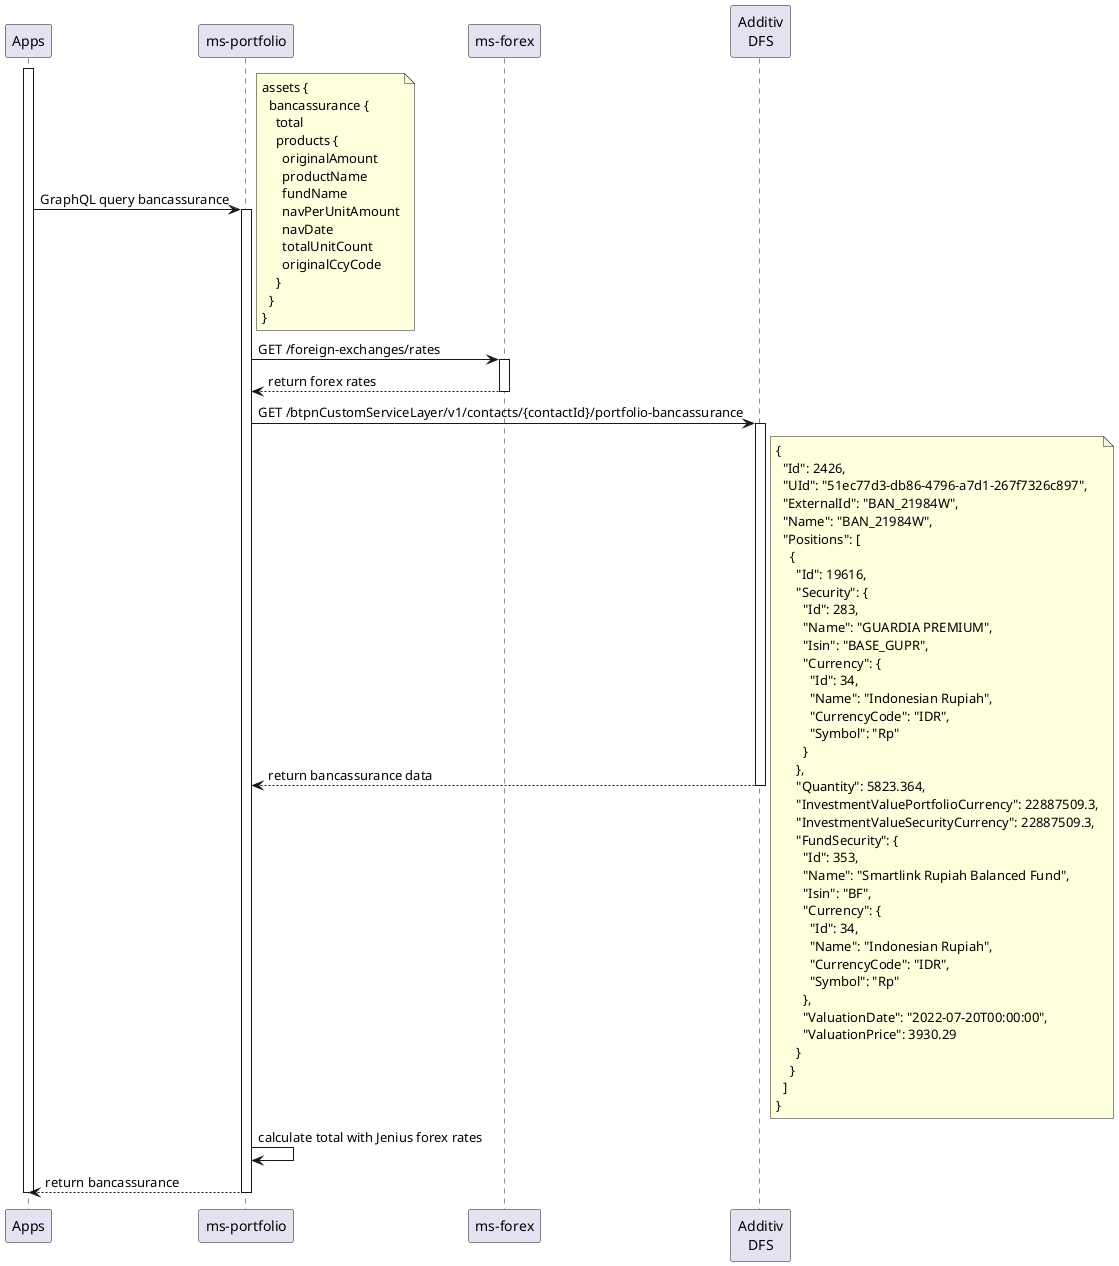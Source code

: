 @startuml bancassurance
participant "Apps" as app
participant "ms-portfolio" as ms
participant "ms-forex" as forex
participant "Additiv\nDFS" as dfs

activate app
app -> ms: GraphQL query bancassurance
note right
assets {
  bancassurance {
    total
    products {
      originalAmount
      productName
      fundName
      navPerUnitAmount
      navDate
      totalUnitCount
      originalCcyCode
    }
  }
}
end note
activate ms

ms -> forex: GET /foreign-exchanges/rates
activate forex
forex --> ms: return forex rates
deactivate forex

ms -> dfs: GET /btpnCustomServiceLayer/v1/contacts/{contactId}/portfolio-bancassurance
activate dfs
dfs --> ms: return bancassurance data
note right
{
  "Id": 2426,
  "UId": "51ec77d3-db86-4796-a7d1-267f7326c897",
  "ExternalId": "BAN_21984W",
  "Name": "BAN_21984W",
  "Positions": [
    {
      "Id": 19616,
      "Security": {
        "Id": 283,
        "Name": "GUARDIA PREMIUM",
        "Isin": "BASE_GUPR",
        "Currency": {
          "Id": 34,
          "Name": "Indonesian Rupiah",
          "CurrencyCode": "IDR",
          "Symbol": "Rp"
        }
      },
      "Quantity": 5823.364,
      "InvestmentValuePortfolioCurrency": 22887509.3,
      "InvestmentValueSecurityCurrency": 22887509.3,
      "FundSecurity": {
        "Id": 353,
        "Name": "Smartlink Rupiah Balanced Fund",
        "Isin": "BF",
        "Currency": {
          "Id": 34,
          "Name": "Indonesian Rupiah",
          "CurrencyCode": "IDR",
          "Symbol": "Rp"
        },
        "ValuationDate": "2022-07-20T00:00:00",
        "ValuationPrice": 3930.29
      }
    }
  ]
}
end note
deactivate dfs
ms -> ms: calculate total with Jenius forex rates
ms --> app: return bancassurance
deactivate ms
deactivate app

@enduml